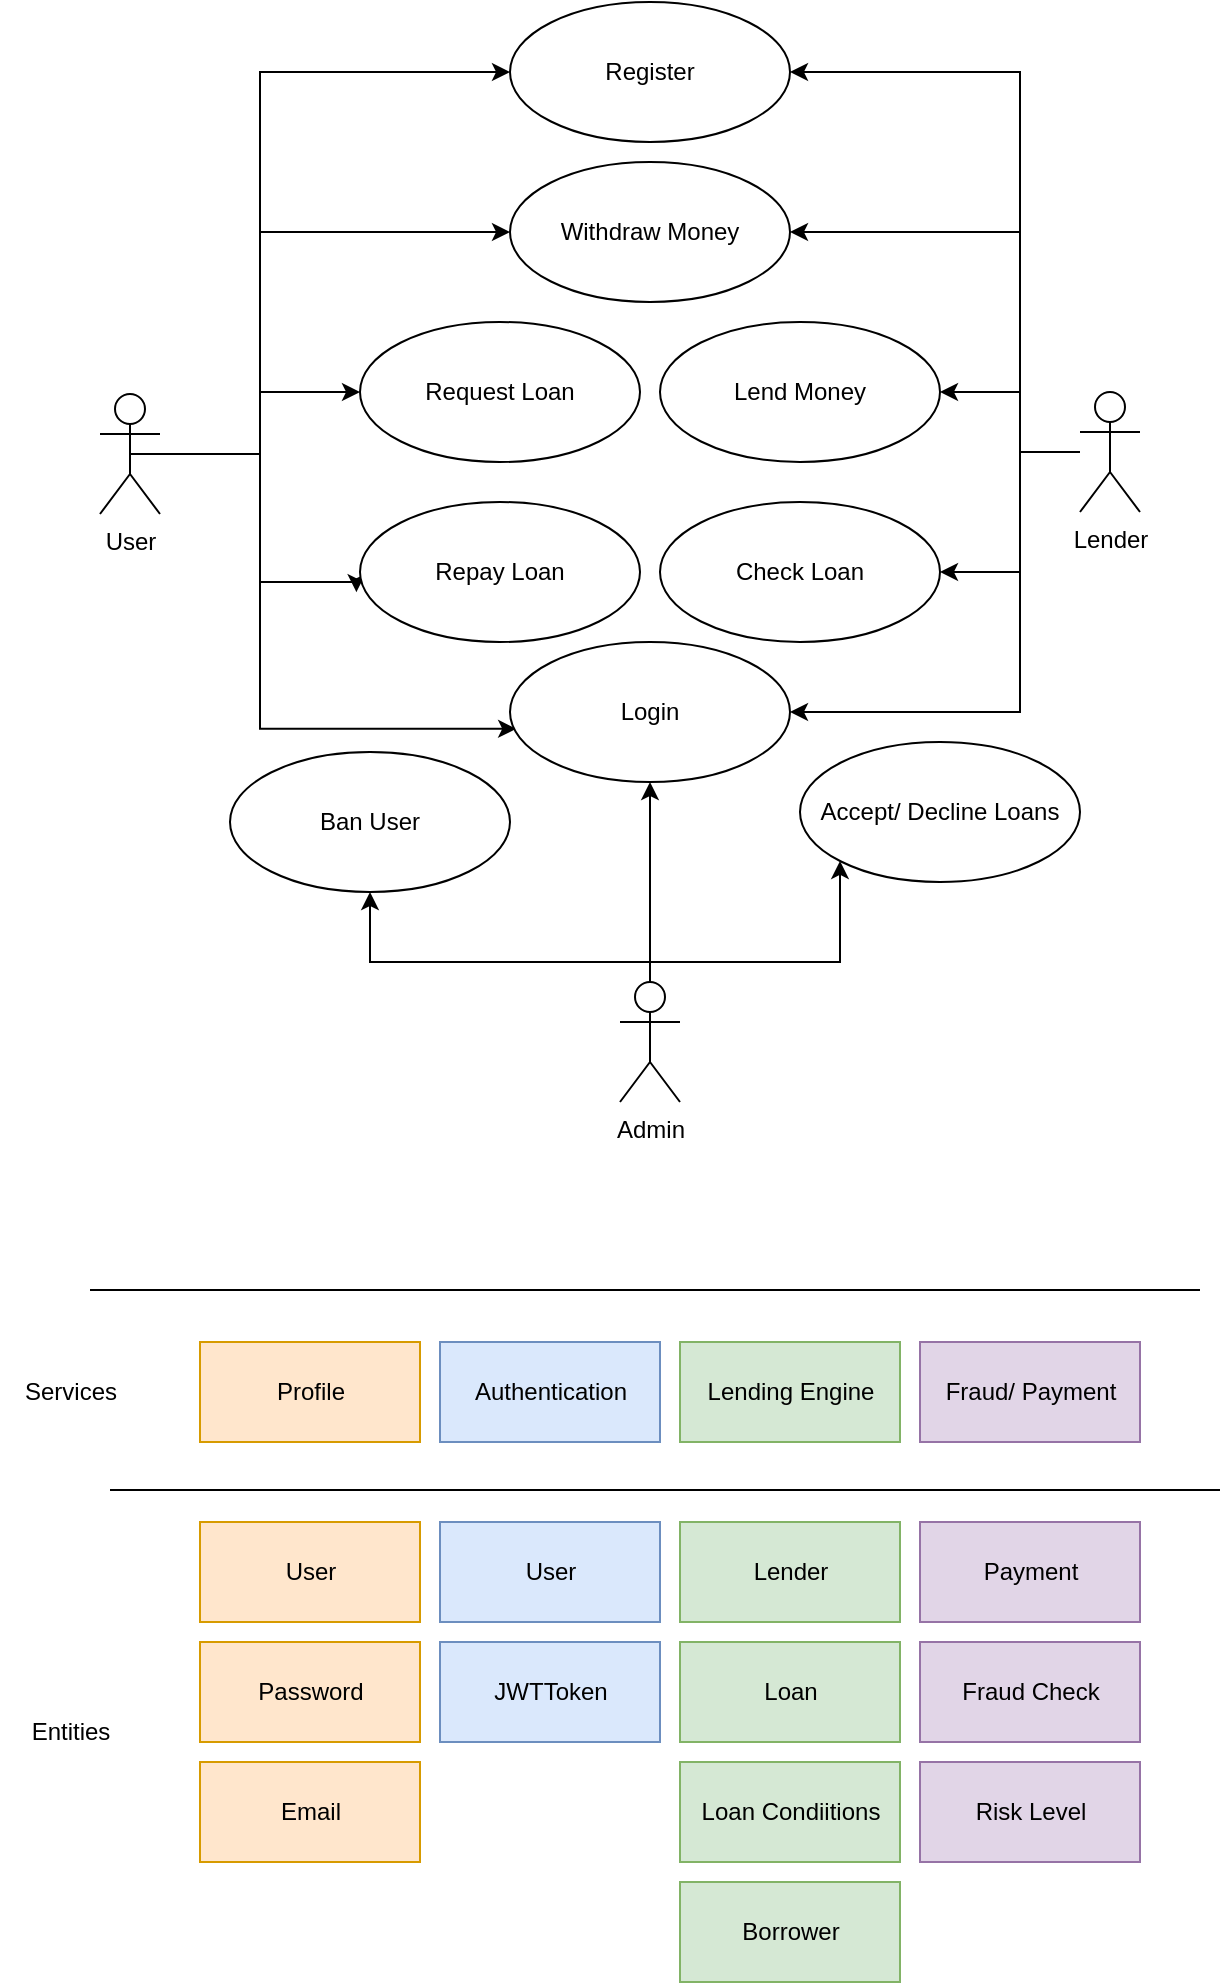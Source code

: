 <mxfile version="20.4.0" type="device"><diagram id="FaqS1qvxRcAec5iYBJDd" name="Page-1"><mxGraphModel dx="733" dy="969" grid="1" gridSize="10" guides="1" tooltips="1" connect="1" arrows="1" fold="1" page="1" pageScale="1" pageWidth="850" pageHeight="1100" math="0" shadow="0"><root><mxCell id="0"/><mxCell id="1" parent="0"/><mxCell id="jJSj-QpGJZFuagvnCP6--13" style="edgeStyle=orthogonalEdgeStyle;rounded=0;orthogonalLoop=1;jettySize=auto;html=1;exitX=0.5;exitY=0.5;exitDx=0;exitDy=0;exitPerimeter=0;entryX=0;entryY=0.5;entryDx=0;entryDy=0;" edge="1" parent="1" source="jJSj-QpGJZFuagvnCP6--1" target="jJSj-QpGJZFuagvnCP6--8"><mxGeometry relative="1" as="geometry"><Array as="points"><mxPoint x="160" y="366"/><mxPoint x="160" y="175"/></Array></mxGeometry></mxCell><mxCell id="jJSj-QpGJZFuagvnCP6--15" style="edgeStyle=orthogonalEdgeStyle;rounded=0;orthogonalLoop=1;jettySize=auto;html=1;entryX=0.022;entryY=0.62;entryDx=0;entryDy=0;entryPerimeter=0;" edge="1" parent="1" source="jJSj-QpGJZFuagvnCP6--1" target="jJSj-QpGJZFuagvnCP6--9"><mxGeometry relative="1" as="geometry"><Array as="points"><mxPoint x="160" y="366"/><mxPoint x="160" y="503"/></Array></mxGeometry></mxCell><mxCell id="jJSj-QpGJZFuagvnCP6--16" style="edgeStyle=orthogonalEdgeStyle;rounded=0;orthogonalLoop=1;jettySize=auto;html=1;entryX=0;entryY=0.5;entryDx=0;entryDy=0;" edge="1" parent="1" source="jJSj-QpGJZFuagvnCP6--1" target="jJSj-QpGJZFuagvnCP6--10"><mxGeometry relative="1" as="geometry"/></mxCell><mxCell id="jJSj-QpGJZFuagvnCP6--18" style="edgeStyle=orthogonalEdgeStyle;rounded=0;orthogonalLoop=1;jettySize=auto;html=1;entryX=0;entryY=0.5;entryDx=0;entryDy=0;" edge="1" parent="1" source="jJSj-QpGJZFuagvnCP6--1" target="jJSj-QpGJZFuagvnCP6--11"><mxGeometry relative="1" as="geometry"><Array as="points"><mxPoint x="160" y="366"/><mxPoint x="160" y="255"/></Array></mxGeometry></mxCell><mxCell id="jJSj-QpGJZFuagvnCP6--19" style="edgeStyle=orthogonalEdgeStyle;rounded=0;orthogonalLoop=1;jettySize=auto;html=1;entryX=-0.013;entryY=0.644;entryDx=0;entryDy=0;entryPerimeter=0;" edge="1" parent="1" source="jJSj-QpGJZFuagvnCP6--1" target="jJSj-QpGJZFuagvnCP6--12"><mxGeometry relative="1" as="geometry"><Array as="points"><mxPoint x="160" y="366"/><mxPoint x="160" y="430"/><mxPoint x="208" y="430"/></Array></mxGeometry></mxCell><mxCell id="jJSj-QpGJZFuagvnCP6--1" value="User" style="shape=umlActor;verticalLabelPosition=bottom;verticalAlign=top;html=1;" vertex="1" parent="1"><mxGeometry x="80" y="336" width="30" height="60" as="geometry"/></mxCell><mxCell id="jJSj-QpGJZFuagvnCP6--21" style="edgeStyle=orthogonalEdgeStyle;rounded=0;orthogonalLoop=1;jettySize=auto;html=1;entryX=1;entryY=0.5;entryDx=0;entryDy=0;" edge="1" parent="1" source="jJSj-QpGJZFuagvnCP6--2" target="jJSj-QpGJZFuagvnCP6--8"><mxGeometry relative="1" as="geometry"><Array as="points"><mxPoint x="540" y="365"/><mxPoint x="540" y="175"/></Array></mxGeometry></mxCell><mxCell id="jJSj-QpGJZFuagvnCP6--23" style="edgeStyle=orthogonalEdgeStyle;rounded=0;orthogonalLoop=1;jettySize=auto;html=1;entryX=1;entryY=0.5;entryDx=0;entryDy=0;" edge="1" parent="1" source="jJSj-QpGJZFuagvnCP6--2" target="jJSj-QpGJZFuagvnCP6--11"><mxGeometry relative="1" as="geometry"><Array as="points"><mxPoint x="540" y="365"/><mxPoint x="540" y="255"/></Array></mxGeometry></mxCell><mxCell id="jJSj-QpGJZFuagvnCP6--27" style="edgeStyle=orthogonalEdgeStyle;rounded=0;orthogonalLoop=1;jettySize=auto;html=1;entryX=1;entryY=0.5;entryDx=0;entryDy=0;" edge="1" parent="1" source="jJSj-QpGJZFuagvnCP6--2" target="jJSj-QpGJZFuagvnCP6--24"><mxGeometry relative="1" as="geometry"><Array as="points"><mxPoint x="540" y="365"/><mxPoint x="540" y="335"/></Array></mxGeometry></mxCell><mxCell id="jJSj-QpGJZFuagvnCP6--32" style="edgeStyle=orthogonalEdgeStyle;rounded=0;orthogonalLoop=1;jettySize=auto;html=1;entryX=1;entryY=0.5;entryDx=0;entryDy=0;" edge="1" parent="1" source="jJSj-QpGJZFuagvnCP6--2" target="jJSj-QpGJZFuagvnCP6--9"><mxGeometry relative="1" as="geometry"><Array as="points"><mxPoint x="540" y="365"/><mxPoint x="540" y="495"/></Array></mxGeometry></mxCell><mxCell id="jJSj-QpGJZFuagvnCP6--36" style="edgeStyle=orthogonalEdgeStyle;rounded=0;orthogonalLoop=1;jettySize=auto;html=1;entryX=1;entryY=0.5;entryDx=0;entryDy=0;" edge="1" parent="1" source="jJSj-QpGJZFuagvnCP6--2" target="jJSj-QpGJZFuagvnCP6--25"><mxGeometry relative="1" as="geometry"><Array as="points"><mxPoint x="540" y="365"/><mxPoint x="540" y="425"/></Array></mxGeometry></mxCell><mxCell id="jJSj-QpGJZFuagvnCP6--2" value="Lender" style="shape=umlActor;verticalLabelPosition=bottom;verticalAlign=top;html=1;" vertex="1" parent="1"><mxGeometry x="570" y="335" width="30" height="60" as="geometry"/></mxCell><mxCell id="jJSj-QpGJZFuagvnCP6--37" style="edgeStyle=orthogonalEdgeStyle;rounded=0;orthogonalLoop=1;jettySize=auto;html=1;entryX=0.5;entryY=1;entryDx=0;entryDy=0;" edge="1" parent="1" source="jJSj-QpGJZFuagvnCP6--5" target="jJSj-QpGJZFuagvnCP6--9"><mxGeometry relative="1" as="geometry"/></mxCell><mxCell id="jJSj-QpGJZFuagvnCP6--38" style="edgeStyle=orthogonalEdgeStyle;rounded=0;orthogonalLoop=1;jettySize=auto;html=1;entryX=0.5;entryY=1;entryDx=0;entryDy=0;" edge="1" parent="1" source="jJSj-QpGJZFuagvnCP6--5" target="jJSj-QpGJZFuagvnCP6--29"><mxGeometry relative="1" as="geometry"><Array as="points"><mxPoint x="355" y="620"/><mxPoint x="215" y="620"/></Array></mxGeometry></mxCell><mxCell id="jJSj-QpGJZFuagvnCP6--39" style="edgeStyle=orthogonalEdgeStyle;rounded=0;orthogonalLoop=1;jettySize=auto;html=1;" edge="1" parent="1" source="jJSj-QpGJZFuagvnCP6--5" target="jJSj-QpGJZFuagvnCP6--30"><mxGeometry relative="1" as="geometry"><Array as="points"><mxPoint x="355" y="620"/><mxPoint x="450" y="620"/></Array></mxGeometry></mxCell><mxCell id="jJSj-QpGJZFuagvnCP6--5" value="Admin" style="shape=umlActor;verticalLabelPosition=bottom;verticalAlign=top;html=1;" vertex="1" parent="1"><mxGeometry x="340" y="630" width="30" height="60" as="geometry"/></mxCell><mxCell id="jJSj-QpGJZFuagvnCP6--8" value="Register" style="ellipse;whiteSpace=wrap;html=1;" vertex="1" parent="1"><mxGeometry x="285" y="140" width="140" height="70" as="geometry"/></mxCell><mxCell id="jJSj-QpGJZFuagvnCP6--9" value="Login" style="ellipse;whiteSpace=wrap;html=1;" vertex="1" parent="1"><mxGeometry x="285" y="460" width="140" height="70" as="geometry"/></mxCell><mxCell id="jJSj-QpGJZFuagvnCP6--11" value="Withdraw Money" style="ellipse;whiteSpace=wrap;html=1;" vertex="1" parent="1"><mxGeometry x="285" y="220" width="140" height="70" as="geometry"/></mxCell><mxCell id="jJSj-QpGJZFuagvnCP6--12" value="Repay Loan" style="ellipse;whiteSpace=wrap;html=1;" vertex="1" parent="1"><mxGeometry x="210" y="390" width="140" height="70" as="geometry"/></mxCell><mxCell id="jJSj-QpGJZFuagvnCP6--24" value="Lend Money" style="ellipse;whiteSpace=wrap;html=1;" vertex="1" parent="1"><mxGeometry x="360" y="300" width="140" height="70" as="geometry"/></mxCell><mxCell id="jJSj-QpGJZFuagvnCP6--25" value="Check Loan" style="ellipse;whiteSpace=wrap;html=1;" vertex="1" parent="1"><mxGeometry x="360" y="390" width="140" height="70" as="geometry"/></mxCell><mxCell id="jJSj-QpGJZFuagvnCP6--29" value="Ban User" style="ellipse;whiteSpace=wrap;html=1;" vertex="1" parent="1"><mxGeometry x="145" y="515" width="140" height="70" as="geometry"/></mxCell><mxCell id="jJSj-QpGJZFuagvnCP6--30" value="Accept/ Decline Loans" style="ellipse;whiteSpace=wrap;html=1;" vertex="1" parent="1"><mxGeometry x="430" y="510" width="140" height="70" as="geometry"/></mxCell><mxCell id="jJSj-QpGJZFuagvnCP6--10" value="Request Loan" style="ellipse;whiteSpace=wrap;html=1;" vertex="1" parent="1"><mxGeometry x="210" y="300" width="140" height="70" as="geometry"/></mxCell><mxCell id="jJSj-QpGJZFuagvnCP6--41" value="Authentication" style="html=1;fillColor=#dae8fc;strokeColor=#6c8ebf;" vertex="1" parent="1"><mxGeometry x="250" y="810" width="110" height="50" as="geometry"/></mxCell><mxCell id="jJSj-QpGJZFuagvnCP6--42" value="Profile" style="html=1;fillColor=#ffe6cc;strokeColor=#d79b00;" vertex="1" parent="1"><mxGeometry x="130" y="810" width="110" height="50" as="geometry"/></mxCell><mxCell id="jJSj-QpGJZFuagvnCP6--43" value="Lending Engine" style="html=1;fillColor=#d5e8d4;strokeColor=#82b366;" vertex="1" parent="1"><mxGeometry x="370" y="810" width="110" height="50" as="geometry"/></mxCell><mxCell id="jJSj-QpGJZFuagvnCP6--44" value="Fraud/ Payment" style="html=1;fillColor=#e1d5e7;strokeColor=#9673a6;" vertex="1" parent="1"><mxGeometry x="490" y="810" width="110" height="50" as="geometry"/></mxCell><mxCell id="jJSj-QpGJZFuagvnCP6--46" value="" style="line;strokeWidth=1;fillColor=none;align=left;verticalAlign=middle;spacingTop=-1;spacingLeft=3;spacingRight=3;rotatable=0;labelPosition=right;points=[];portConstraint=eastwest;strokeColor=inherit;" vertex="1" parent="1"><mxGeometry x="75" y="780" width="555" height="8" as="geometry"/></mxCell><mxCell id="jJSj-QpGJZFuagvnCP6--47" value="" style="line;strokeWidth=1;fillColor=none;align=left;verticalAlign=middle;spacingTop=-1;spacingLeft=3;spacingRight=3;rotatable=0;labelPosition=right;points=[];portConstraint=eastwest;strokeColor=inherit;" vertex="1" parent="1"><mxGeometry x="85" y="880" width="555" height="8" as="geometry"/></mxCell><mxCell id="jJSj-QpGJZFuagvnCP6--48" value="Services" style="text;html=1;align=center;verticalAlign=middle;resizable=0;points=[];autosize=1;strokeColor=none;fillColor=none;" vertex="1" parent="1"><mxGeometry x="30" y="820" width="70" height="30" as="geometry"/></mxCell><mxCell id="jJSj-QpGJZFuagvnCP6--49" value="User" style="html=1;fillColor=#dae8fc;strokeColor=#6c8ebf;" vertex="1" parent="1"><mxGeometry x="250" y="900" width="110" height="50" as="geometry"/></mxCell><mxCell id="jJSj-QpGJZFuagvnCP6--50" value="JWTToken" style="html=1;fillColor=#dae8fc;strokeColor=#6c8ebf;" vertex="1" parent="1"><mxGeometry x="250" y="960" width="110" height="50" as="geometry"/></mxCell><mxCell id="jJSj-QpGJZFuagvnCP6--52" value="User" style="html=1;fillColor=#ffe6cc;strokeColor=#d79b00;" vertex="1" parent="1"><mxGeometry x="130" y="900" width="110" height="50" as="geometry"/></mxCell><mxCell id="jJSj-QpGJZFuagvnCP6--53" value="Password" style="html=1;fillColor=#ffe6cc;strokeColor=#d79b00;" vertex="1" parent="1"><mxGeometry x="130" y="960" width="110" height="50" as="geometry"/></mxCell><mxCell id="jJSj-QpGJZFuagvnCP6--54" value="Email" style="html=1;fillColor=#ffe6cc;strokeColor=#d79b00;" vertex="1" parent="1"><mxGeometry x="130" y="1020" width="110" height="50" as="geometry"/></mxCell><mxCell id="jJSj-QpGJZFuagvnCP6--55" value="Lender" style="html=1;fillColor=#d5e8d4;strokeColor=#82b366;" vertex="1" parent="1"><mxGeometry x="370" y="900" width="110" height="50" as="geometry"/></mxCell><mxCell id="jJSj-QpGJZFuagvnCP6--56" value="Loan" style="html=1;fillColor=#d5e8d4;strokeColor=#82b366;" vertex="1" parent="1"><mxGeometry x="370" y="960" width="110" height="50" as="geometry"/></mxCell><mxCell id="jJSj-QpGJZFuagvnCP6--57" value="Loan Condiitions" style="html=1;fillColor=#d5e8d4;strokeColor=#82b366;" vertex="1" parent="1"><mxGeometry x="370" y="1020" width="110" height="50" as="geometry"/></mxCell><mxCell id="jJSj-QpGJZFuagvnCP6--58" value="Borrower" style="html=1;fillColor=#d5e8d4;strokeColor=#82b366;" vertex="1" parent="1"><mxGeometry x="370" y="1080" width="110" height="50" as="geometry"/></mxCell><mxCell id="jJSj-QpGJZFuagvnCP6--59" value="Payment" style="html=1;fillColor=#e1d5e7;strokeColor=#9673a6;" vertex="1" parent="1"><mxGeometry x="490" y="900" width="110" height="50" as="geometry"/></mxCell><mxCell id="jJSj-QpGJZFuagvnCP6--60" value="Fraud Check" style="html=1;fillColor=#e1d5e7;strokeColor=#9673a6;" vertex="1" parent="1"><mxGeometry x="490" y="960" width="110" height="50" as="geometry"/></mxCell><mxCell id="jJSj-QpGJZFuagvnCP6--61" value="Risk Level" style="html=1;fillColor=#e1d5e7;strokeColor=#9673a6;" vertex="1" parent="1"><mxGeometry x="490" y="1020" width="110" height="50" as="geometry"/></mxCell><mxCell id="jJSj-QpGJZFuagvnCP6--62" value="Entities" style="text;html=1;align=center;verticalAlign=middle;resizable=0;points=[];autosize=1;strokeColor=none;fillColor=none;" vertex="1" parent="1"><mxGeometry x="35" y="990" width="60" height="30" as="geometry"/></mxCell></root></mxGraphModel></diagram></mxfile>